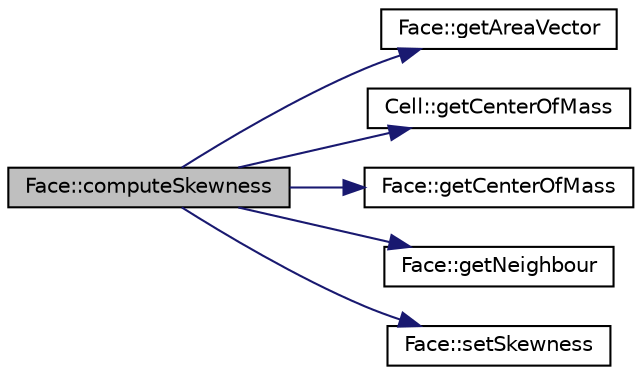 digraph "Face::computeSkewness"
{
 // LATEX_PDF_SIZE
  bgcolor="transparent";
  edge [fontname="Helvetica",fontsize="10",labelfontname="Helvetica",labelfontsize="10"];
  node [fontname="Helvetica",fontsize="10",shape=record];
  rankdir="LR";
  Node1 [label="Face::computeSkewness",height=0.2,width=0.4,color="black", fillcolor="grey75", style="filled", fontcolor="black",tooltip=" "];
  Node1 -> Node2 [color="midnightblue",fontsize="10",style="solid",fontname="Helvetica"];
  Node2 [label="Face::getAreaVector",height=0.2,width=0.4,color="black",URL="$classFace.html#adb84ea7c362dfcf1e7e8f350f47593c0",tooltip=" "];
  Node1 -> Node3 [color="midnightblue",fontsize="10",style="solid",fontname="Helvetica"];
  Node3 [label="Cell::getCenterOfMass",height=0.2,width=0.4,color="black",URL="$classCell.html#a2b454c65d710f2c8d552d8110853515f",tooltip=" "];
  Node1 -> Node4 [color="midnightblue",fontsize="10",style="solid",fontname="Helvetica"];
  Node4 [label="Face::getCenterOfMass",height=0.2,width=0.4,color="black",URL="$classFace.html#ae92dcf0e836f4214917cde6c73b4692d",tooltip=" "];
  Node1 -> Node5 [color="midnightblue",fontsize="10",style="solid",fontname="Helvetica"];
  Node5 [label="Face::getNeighbour",height=0.2,width=0.4,color="black",URL="$classFace.html#a33743516939cc902d33a0845f2ce53db",tooltip=" "];
  Node1 -> Node6 [color="midnightblue",fontsize="10",style="solid",fontname="Helvetica"];
  Node6 [label="Face::setSkewness",height=0.2,width=0.4,color="black",URL="$classFace.html#ac2959e34d06d2abc428ae2c0e49df637",tooltip=" "];
}
